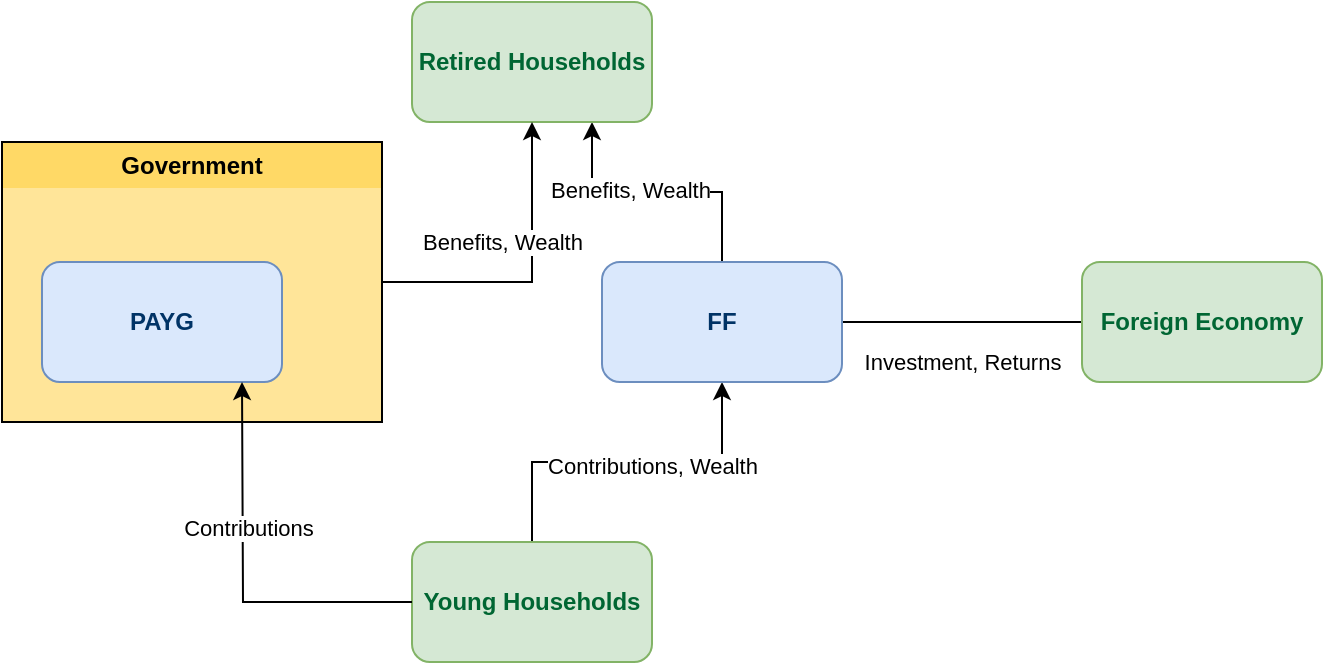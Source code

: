 <mxfile version="22.0.6" type="github">
  <diagram name="Page-1" id="7PamReiSG4MzQoHYQMnp">
    <mxGraphModel dx="1050" dy="530" grid="1" gridSize="10" guides="1" tooltips="1" connect="1" arrows="1" fold="1" page="1" pageScale="1" pageWidth="850" pageHeight="1100" math="0" shadow="0">
      <root>
        <mxCell id="0" />
        <mxCell id="1" parent="0" />
        <mxCell id="iSJuxax5wpQDhs0aQtZp-54" style="edgeStyle=orthogonalEdgeStyle;rounded=0;orthogonalLoop=1;jettySize=auto;html=1;entryX=0.5;entryY=1;entryDx=0;entryDy=0;" edge="1" parent="1" source="iSJuxax5wpQDhs0aQtZp-37" target="iSJuxax5wpQDhs0aQtZp-51">
          <mxGeometry relative="1" as="geometry" />
        </mxCell>
        <mxCell id="iSJuxax5wpQDhs0aQtZp-65" value="Contributions, Wealth" style="edgeLabel;html=1;align=center;verticalAlign=middle;resizable=0;points=[];" vertex="1" connectable="0" parent="iSJuxax5wpQDhs0aQtZp-54">
          <mxGeometry x="0.143" y="-2" relative="1" as="geometry">
            <mxPoint as="offset" />
          </mxGeometry>
        </mxCell>
        <mxCell id="iSJuxax5wpQDhs0aQtZp-37" value="Young Households" style="rounded=1;whiteSpace=wrap;html=1;fillColor=#d5e8d4;strokeColor=#82b366;fontColor=#006633;fontStyle=1" vertex="1" parent="1">
          <mxGeometry x="305" y="300" width="120" height="60" as="geometry" />
        </mxCell>
        <mxCell id="iSJuxax5wpQDhs0aQtZp-59" style="edgeStyle=orthogonalEdgeStyle;rounded=0;orthogonalLoop=1;jettySize=auto;html=1;entryX=0.75;entryY=1;entryDx=0;entryDy=0;" edge="1" parent="1" source="iSJuxax5wpQDhs0aQtZp-51" target="iSJuxax5wpQDhs0aQtZp-52">
          <mxGeometry relative="1" as="geometry" />
        </mxCell>
        <mxCell id="iSJuxax5wpQDhs0aQtZp-63" value="Benefits, Wealth" style="edgeLabel;html=1;align=center;verticalAlign=middle;resizable=0;points=[];" vertex="1" connectable="0" parent="iSJuxax5wpQDhs0aQtZp-59">
          <mxGeometry x="0.2" y="-1" relative="1" as="geometry">
            <mxPoint as="offset" />
          </mxGeometry>
        </mxCell>
        <mxCell id="iSJuxax5wpQDhs0aQtZp-61" style="edgeStyle=orthogonalEdgeStyle;rounded=0;orthogonalLoop=1;jettySize=auto;html=1;entryX=0;entryY=0.5;entryDx=0;entryDy=0;endArrow=none;endFill=0;" edge="1" parent="1" source="iSJuxax5wpQDhs0aQtZp-51" target="iSJuxax5wpQDhs0aQtZp-60">
          <mxGeometry relative="1" as="geometry" />
        </mxCell>
        <mxCell id="iSJuxax5wpQDhs0aQtZp-62" value="Investment, Returns" style="edgeLabel;html=1;align=center;verticalAlign=middle;resizable=0;points=[];" vertex="1" connectable="0" parent="iSJuxax5wpQDhs0aQtZp-61">
          <mxGeometry x="-0.133" y="-1" relative="1" as="geometry">
            <mxPoint x="8" y="19" as="offset" />
          </mxGeometry>
        </mxCell>
        <mxCell id="iSJuxax5wpQDhs0aQtZp-51" value="FF" style="rounded=1;whiteSpace=wrap;html=1;fillColor=#dae8fc;strokeColor=#6c8ebf;fontColor=#003366;fontStyle=1" vertex="1" parent="1">
          <mxGeometry x="400" y="160" width="120" height="60" as="geometry" />
        </mxCell>
        <mxCell id="iSJuxax5wpQDhs0aQtZp-52" value="Retired Households" style="rounded=1;whiteSpace=wrap;html=1;fillColor=#d5e8d4;strokeColor=#82b366;fontColor=#006633;fontStyle=1" vertex="1" parent="1">
          <mxGeometry x="305" y="30" width="120" height="60" as="geometry" />
        </mxCell>
        <mxCell id="iSJuxax5wpQDhs0aQtZp-58" style="edgeStyle=orthogonalEdgeStyle;rounded=0;orthogonalLoop=1;jettySize=auto;html=1;" edge="1" parent="1" source="iSJuxax5wpQDhs0aQtZp-56" target="iSJuxax5wpQDhs0aQtZp-52">
          <mxGeometry relative="1" as="geometry" />
        </mxCell>
        <mxCell id="iSJuxax5wpQDhs0aQtZp-64" value="Benefits, Wealth" style="edgeLabel;html=1;align=center;verticalAlign=middle;resizable=0;points=[];" vertex="1" connectable="0" parent="iSJuxax5wpQDhs0aQtZp-58">
          <mxGeometry x="-0.535" y="2" relative="1" as="geometry">
            <mxPoint x="24" y="-18" as="offset" />
          </mxGeometry>
        </mxCell>
        <mxCell id="iSJuxax5wpQDhs0aQtZp-56" value="Government" style="swimlane;whiteSpace=wrap;html=1;swimlaneLine=0;gradientColor=none;swimlaneFillColor=#FFE599;fillColor=#FFD966;" vertex="1" parent="1">
          <mxGeometry x="100" y="100" width="190" height="140" as="geometry" />
        </mxCell>
        <mxCell id="iSJuxax5wpQDhs0aQtZp-57" value="PAYG" style="rounded=1;whiteSpace=wrap;html=1;fillColor=#dae8fc;strokeColor=#6c8ebf;fontColor=#003366;fontStyle=1" vertex="1" parent="iSJuxax5wpQDhs0aQtZp-56">
          <mxGeometry x="20" y="60" width="120" height="60" as="geometry" />
        </mxCell>
        <mxCell id="iSJuxax5wpQDhs0aQtZp-53" style="edgeStyle=orthogonalEdgeStyle;rounded=0;orthogonalLoop=1;jettySize=auto;html=1;" edge="1" parent="1" source="iSJuxax5wpQDhs0aQtZp-37">
          <mxGeometry relative="1" as="geometry">
            <mxPoint x="220" y="220" as="targetPoint" />
          </mxGeometry>
        </mxCell>
        <mxCell id="iSJuxax5wpQDhs0aQtZp-66" value="Contributions" style="edgeLabel;html=1;align=center;verticalAlign=middle;resizable=0;points=[];" vertex="1" connectable="0" parent="iSJuxax5wpQDhs0aQtZp-53">
          <mxGeometry x="0.251" y="-2" relative="1" as="geometry">
            <mxPoint as="offset" />
          </mxGeometry>
        </mxCell>
        <mxCell id="iSJuxax5wpQDhs0aQtZp-60" value="Foreign Economy" style="rounded=1;whiteSpace=wrap;html=1;fillColor=#d5e8d4;strokeColor=#82b366;fontColor=#006633;fontStyle=1" vertex="1" parent="1">
          <mxGeometry x="640" y="160" width="120" height="60" as="geometry" />
        </mxCell>
      </root>
    </mxGraphModel>
  </diagram>
</mxfile>
